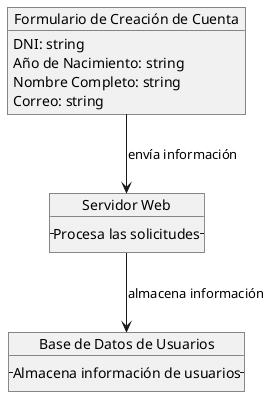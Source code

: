 @startuml
object "Formulario de Creación de Cuenta" as formulario {
  DNI: string
  Año de Nacimiento: string
  Nombre Completo: string
  Correo: string
}

object "Base de Datos de Usuarios" as base_de_datos {
  -- Almacena información de usuarios --
}

object "Servidor Web" as servidor {
  -- Procesa las solicitudes --
}

formulario --> servidor : envía información
servidor --> base_de_datos : almacena información
@enduml
